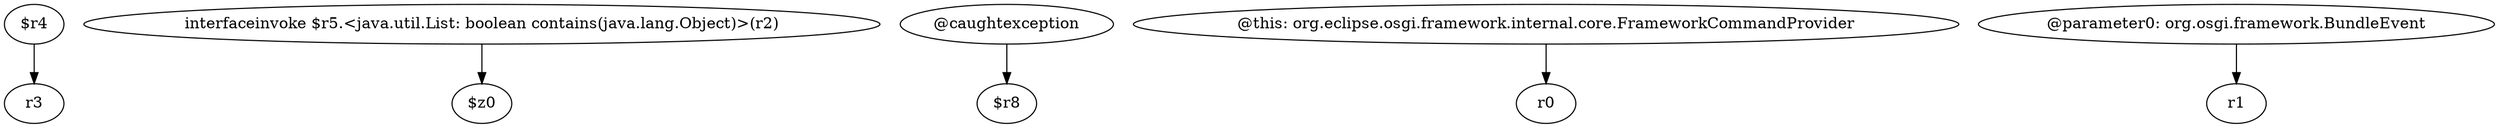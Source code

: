 digraph g {
0[label="$r4"]
1[label="r3"]
0->1[label=""]
2[label="interfaceinvoke $r5.<java.util.List: boolean contains(java.lang.Object)>(r2)"]
3[label="$z0"]
2->3[label=""]
4[label="@caughtexception"]
5[label="$r8"]
4->5[label=""]
6[label="@this: org.eclipse.osgi.framework.internal.core.FrameworkCommandProvider"]
7[label="r0"]
6->7[label=""]
8[label="@parameter0: org.osgi.framework.BundleEvent"]
9[label="r1"]
8->9[label=""]
}